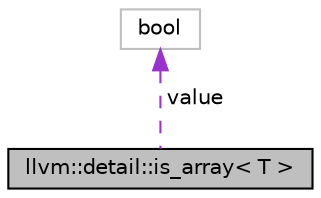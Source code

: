 digraph "llvm::detail::is_array&lt; T &gt;"
{
 // LATEX_PDF_SIZE
  bgcolor="transparent";
  edge [fontname="Helvetica",fontsize="10",labelfontname="Helvetica",labelfontsize="10"];
  node [fontname="Helvetica",fontsize="10",shape=record];
  Node1 [label="llvm::detail::is_array\< T \>",height=0.2,width=0.4,color="black", fillcolor="grey75", style="filled", fontcolor="black",tooltip="A type trait whose value field is true if the given type is a BCArray (of any element kind)."];
  Node2 -> Node1 [dir="back",color="darkorchid3",fontsize="10",style="dashed",label=" value" ,fontname="Helvetica"];
  Node2 [label="bool",height=0.2,width=0.4,color="grey75",tooltip=" "];
}
